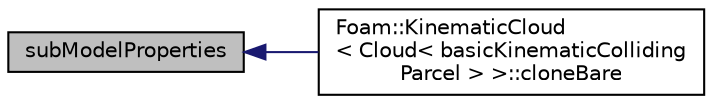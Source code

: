 digraph "subModelProperties"
{
  bgcolor="transparent";
  edge [fontname="Helvetica",fontsize="10",labelfontname="Helvetica",labelfontsize="10"];
  node [fontname="Helvetica",fontsize="10",shape=record];
  rankdir="LR";
  Node1 [label="subModelProperties",height=0.2,width=0.4,color="black", fillcolor="grey75", style="filled", fontcolor="black"];
  Node1 -> Node2 [dir="back",color="midnightblue",fontsize="10",style="solid",fontname="Helvetica"];
  Node2 [label="Foam::KinematicCloud\l\< Cloud\< basicKinematicColliding\lParcel \> \>::cloneBare",height=0.2,width=0.4,color="black",URL="$a01252.html#aea3a1f8b31395de01b43cb27de2d39eb",tooltip="Construct and return bare clone based on (this) with new name. "];
}
